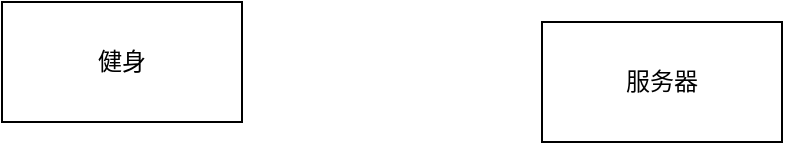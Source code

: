 <mxfile>
    <diagram id="FrNXDkuGpA8OpJ49W9qY" name="第 1 页">
        <mxGraphModel dx="1054" dy="613" grid="1" gridSize="10" guides="1" tooltips="1" connect="1" arrows="1" fold="1" page="1" pageScale="1" pageWidth="1200" pageHeight="1920" background="#FFFFFF" math="0" shadow="0">
            <root>
                <mxCell id="0"/>
                <mxCell id="1" parent="0"/>
                <mxCell id="2" value="健身" style="whiteSpace=wrap;html=1;" vertex="1" parent="1">
                    <mxGeometry x="290" y="370" width="120" height="60" as="geometry"/>
                </mxCell>
                <mxCell id="3" value="服务器" style="whiteSpace=wrap;html=1;" vertex="1" parent="1">
                    <mxGeometry x="560" y="380" width="120" height="60" as="geometry"/>
                </mxCell>
            </root>
        </mxGraphModel>
    </diagram>
</mxfile>
